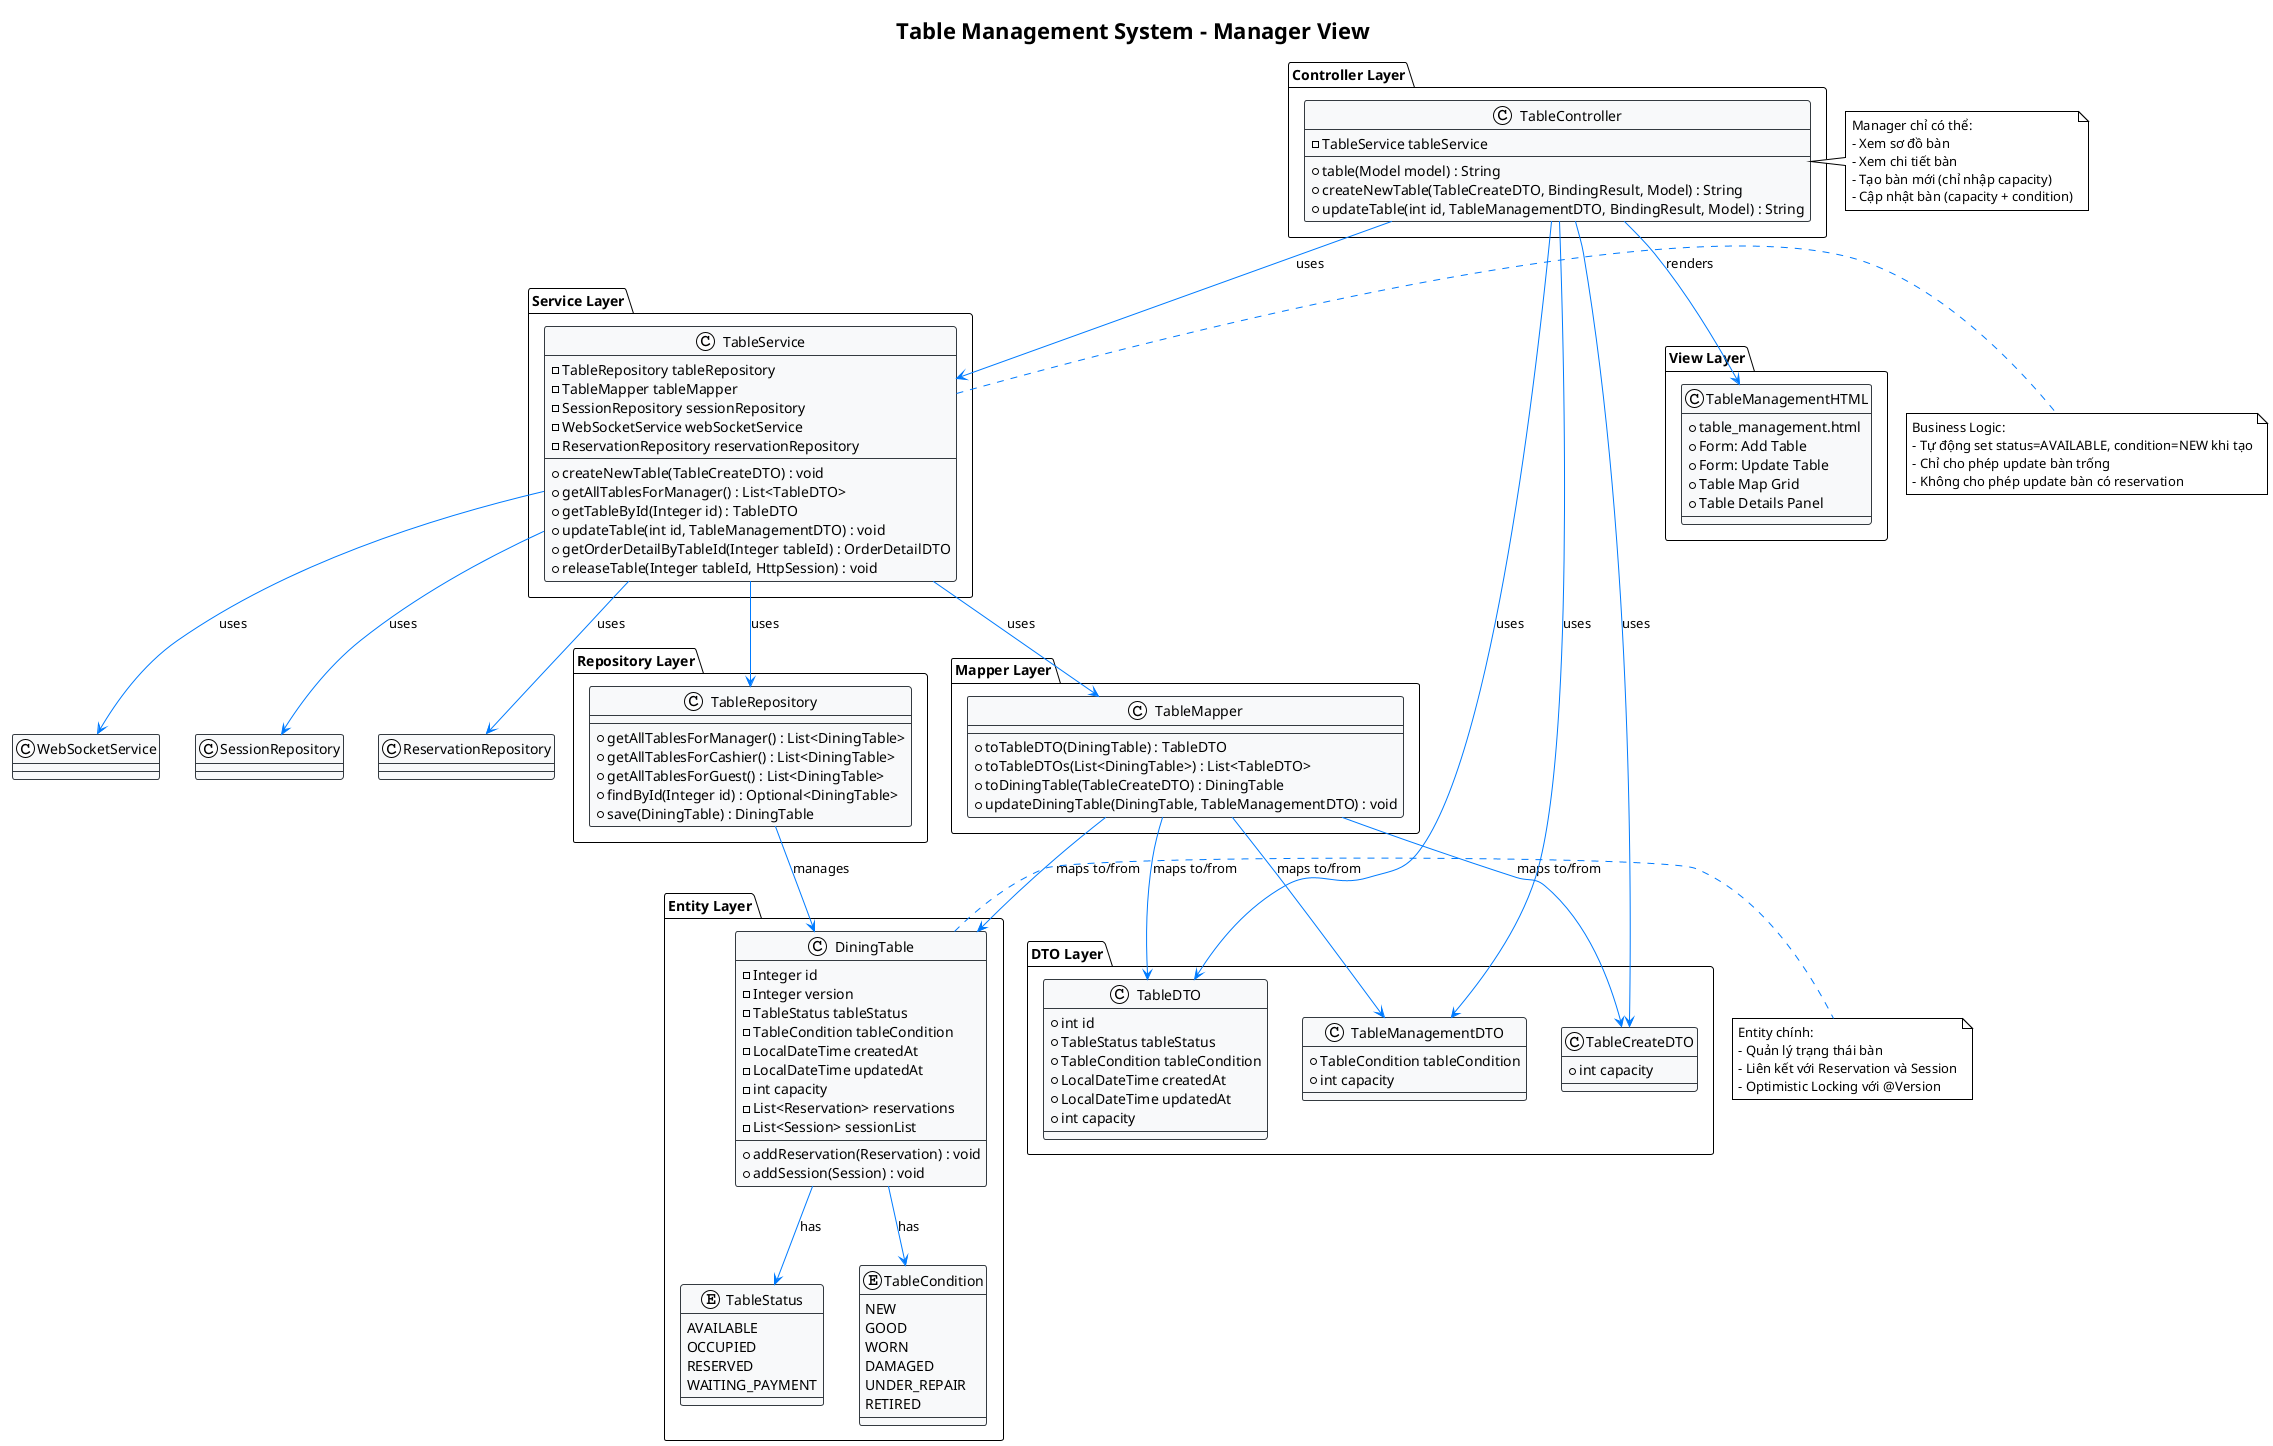 @startuml Table Management Class Diagram - Manager View
!theme plain
skinparam backgroundColor #FFFFFF
skinparam classBackgroundColor #F8F9FA
skinparam classBorderColor #343A40
skinparam arrowColor #007BFF

title Table Management System - Manager View

package "Controller Layer" {
    class TableController {
        - TableService tableService
        + table(Model model) : String
        + createNewTable(TableCreateDTO, BindingResult, Model) : String
        + updateTable(int id, TableManagementDTO, BindingResult, Model) : String
    }
}

package "Service Layer" {
    class TableService {
        - TableRepository tableRepository
        - TableMapper tableMapper
        - SessionRepository sessionRepository
        - WebSocketService webSocketService
        - ReservationRepository reservationRepository
        + createNewTable(TableCreateDTO) : void
        + getAllTablesForManager() : List<TableDTO>
        + getTableById(Integer id) : TableDTO
        + updateTable(int id, TableManagementDTO) : void
        + getOrderDetailByTableId(Integer tableId) : OrderDetailDTO
        + releaseTable(Integer tableId, HttpSession) : void
    }
}

package "Repository Layer" {
    class TableRepository {
        + getAllTablesForManager() : List<DiningTable>
        + getAllTablesForCashier() : List<DiningTable>
        + getAllTablesForGuest() : List<DiningTable>
        + findById(Integer id) : Optional<DiningTable>
        + save(DiningTable) : DiningTable
    }
}

package "Entity Layer" {
    class DiningTable {
        - Integer id
        - Integer version
        - TableStatus tableStatus
        - TableCondition tableCondition
        - LocalDateTime createdAt
        - LocalDateTime updatedAt
        - int capacity
        - List<Reservation> reservations
        - List<Session> sessionList
        + addReservation(Reservation) : void
        + addSession(Session) : void
    }
    
    enum TableStatus {
        AVAILABLE
        OCCUPIED
        RESERVED
        WAITING_PAYMENT
    }
    
    enum TableCondition {
        NEW
        GOOD
        WORN
        DAMAGED
        UNDER_REPAIR
        RETIRED
    }
}

package "DTO Layer" {
    class TableDTO {
        + int id
        + TableStatus tableStatus
        + TableCondition tableCondition
        + LocalDateTime createdAt
        + LocalDateTime updatedAt
        + int capacity
    }
    
    class TableCreateDTO {
        + int capacity
    }
    
    class TableManagementDTO {
        + TableCondition tableCondition
        + int capacity
    }
}

package "Mapper Layer" {
    class TableMapper {
        + toTableDTO(DiningTable) : TableDTO
        + toTableDTOs(List<DiningTable>) : List<TableDTO>
        + toDiningTable(TableCreateDTO) : DiningTable
        + updateDiningTable(DiningTable, TableManagementDTO) : void
    }
}

package "View Layer" {
    class TableManagementHTML {
        + table_management.html
        + Form: Add Table
        + Form: Update Table
        + Table Map Grid
        + Table Details Panel
    }
}

' Relationships
TableController --> TableService : uses
TableService --> TableRepository : uses
TableService --> TableMapper : uses
TableService --> WebSocketService : uses
TableService --> SessionRepository : uses
TableService --> ReservationRepository : uses

TableRepository --> DiningTable : manages
TableMapper --> DiningTable : maps to/from
TableMapper --> TableDTO : maps to/from
TableMapper --> TableCreateDTO : maps to/from
TableMapper --> TableManagementDTO : maps to/from

DiningTable --> TableStatus : has
DiningTable --> TableCondition : has

TableController --> TableCreateDTO : uses
TableController --> TableManagementDTO : uses
TableController --> TableDTO : uses

TableController --> TableManagementHTML : renders

note right of TableController
  Manager chỉ có thể:
  - Xem sơ đồ bàn
  - Xem chi tiết bàn
  - Tạo bàn mới (chỉ nhập capacity)
  - Cập nhật bàn (capacity + condition)
end note

note right of TableService
  Business Logic:
  - Tự động set status=AVAILABLE, condition=NEW khi tạo
  - Chỉ cho phép update bàn trống
  - Không cho phép update bàn có reservation
end note

note right of DiningTable
  Entity chính:
  - Quản lý trạng thái bàn
  - Liên kết với Reservation và Session
  - Optimistic Locking với @Version
end note

@enduml

